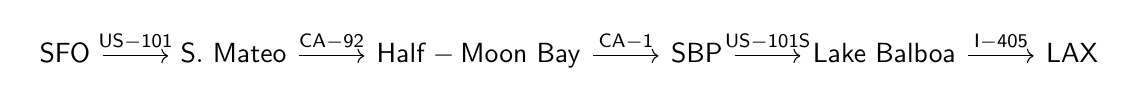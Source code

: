 \begin{tikzcd}
\mathsf{SFO}\arrow[r,"\mathsf{US-101}"]&\mathsf{S.}\ \mathsf{Mateo}\arrow[r,"\mathsf{CA-92}"]&\mathsf{Half-Moon}\ \mathsf{Bay}\arrow[r,"\mathsf{CA-1}"]&\mathsf{SBP}\arrow[r,"\mathsf{US-101S}"]&\mathsf{Lake}\ \mathsf{Balboa}\arrow[r,"\mathsf{I-405}"]&\mathsf{LAX}
\end{tikzcd}